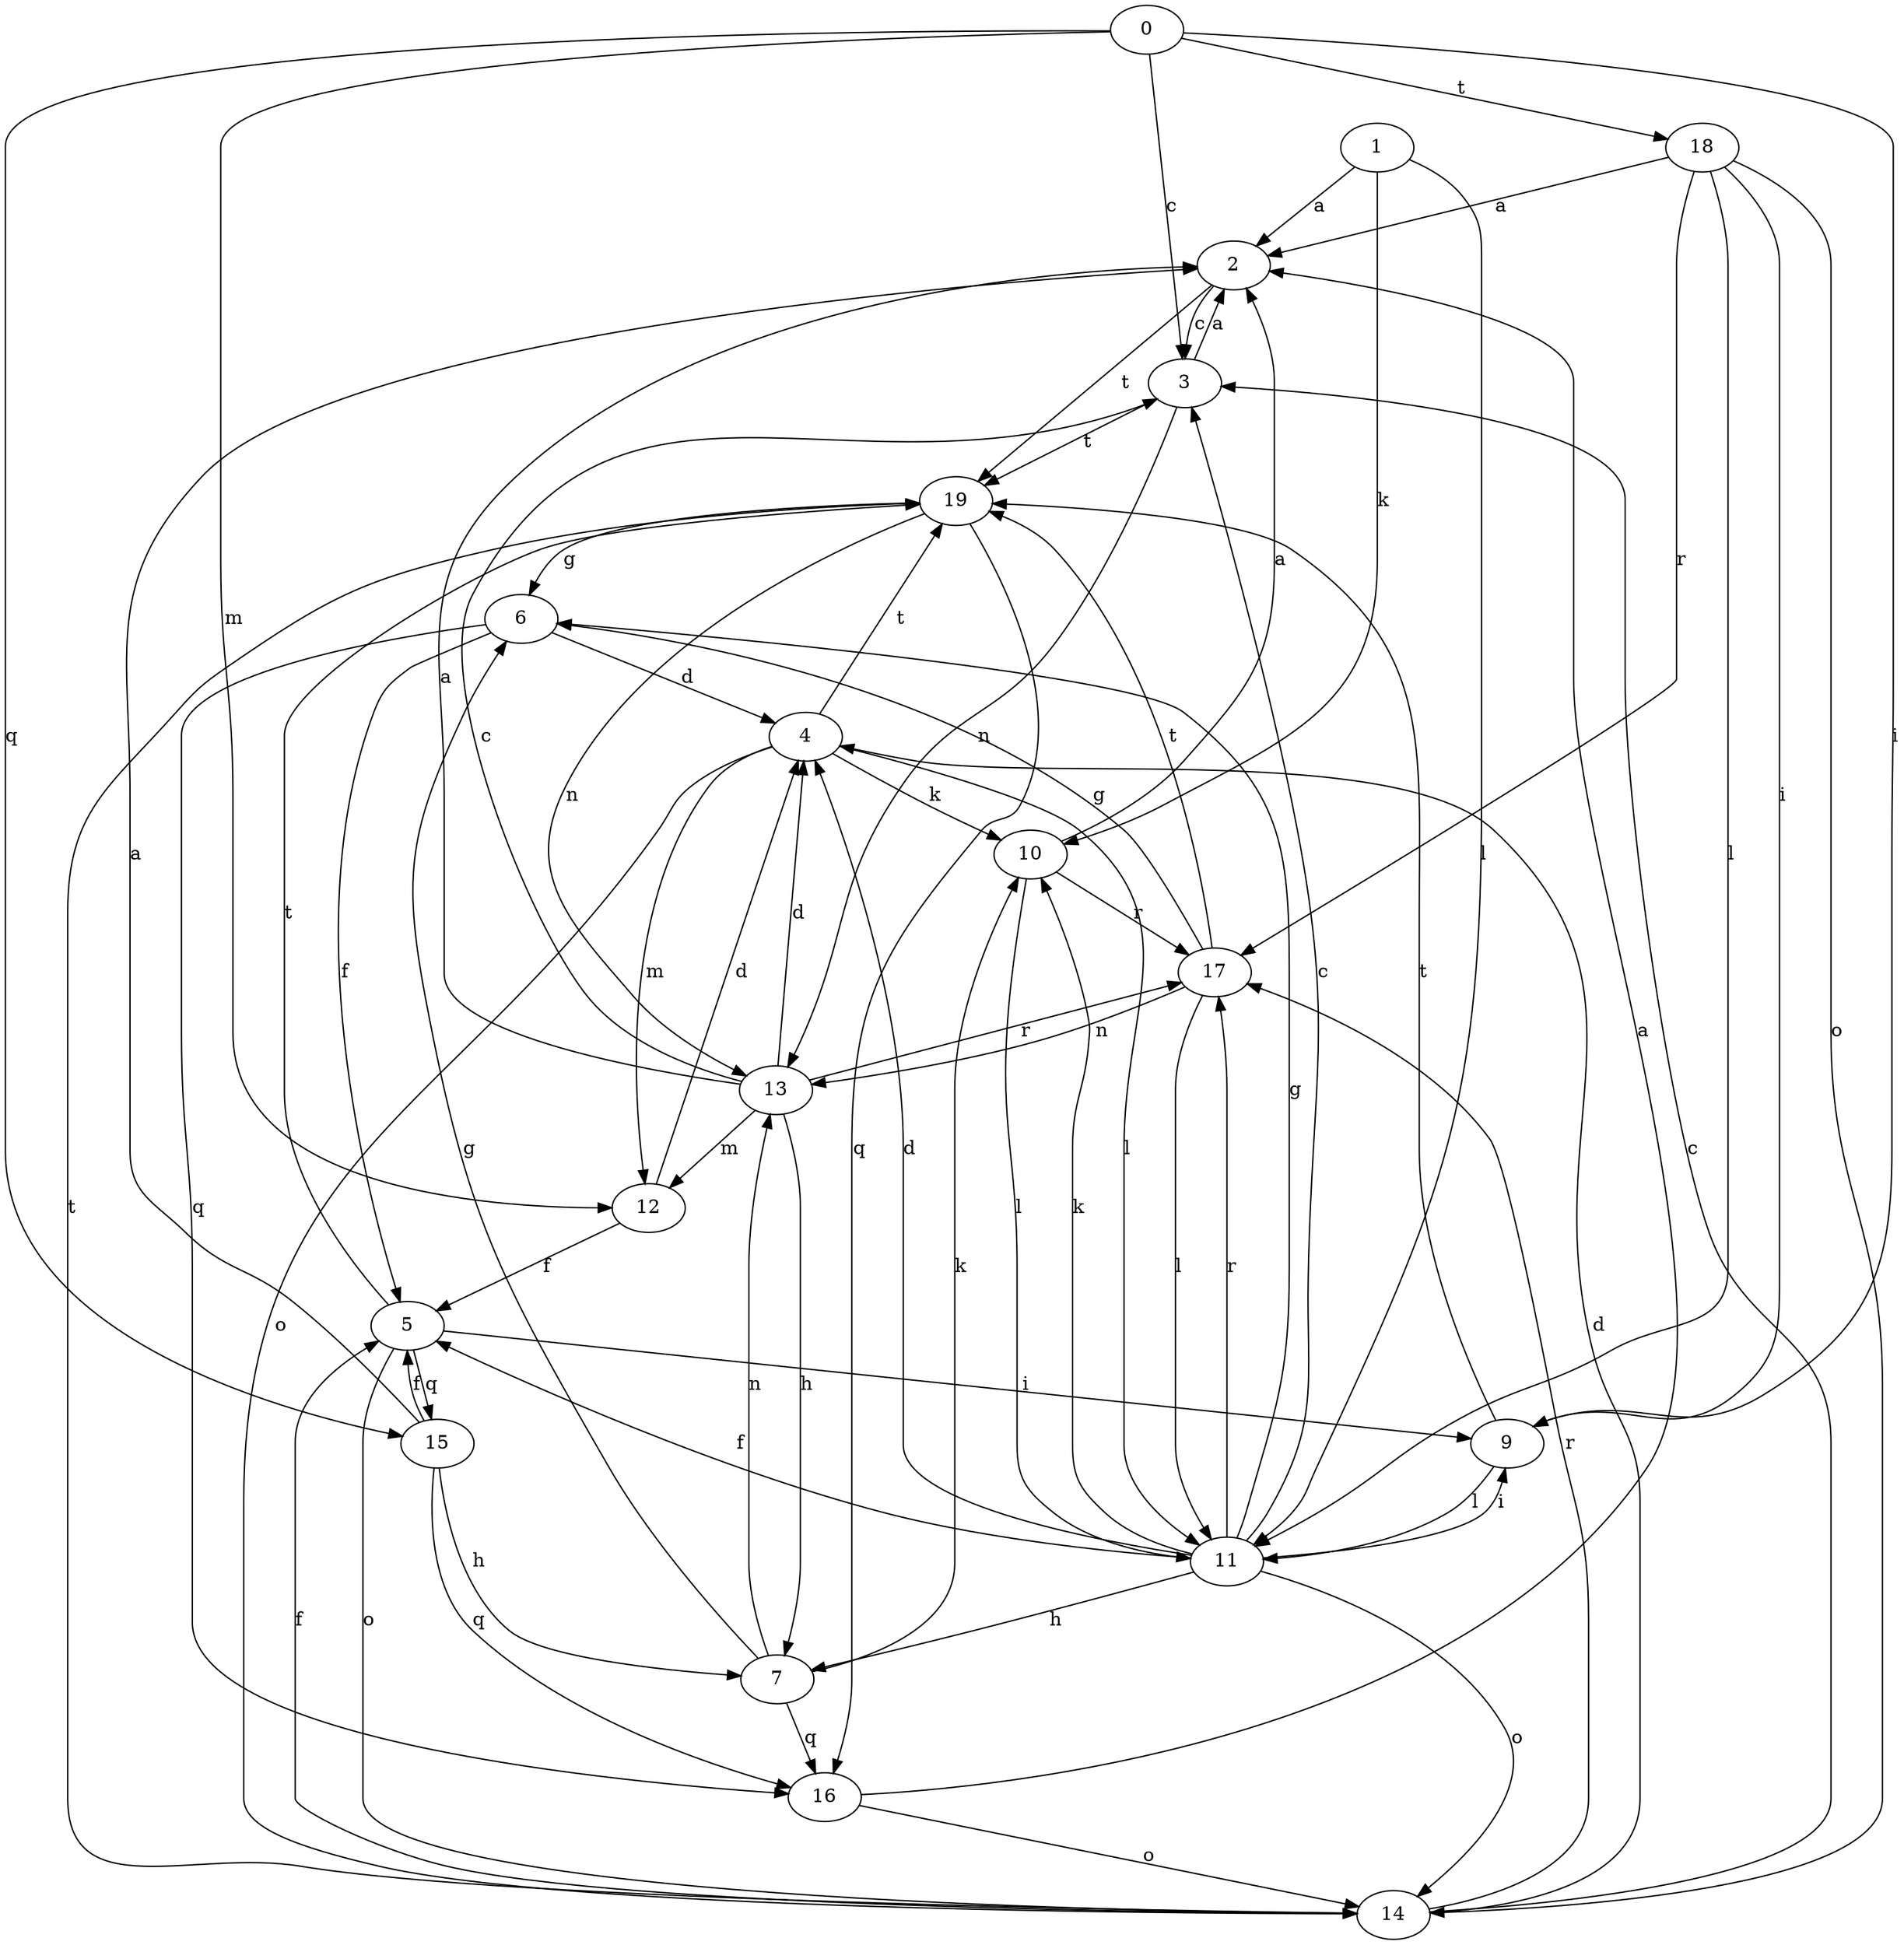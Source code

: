 strict digraph  {
1;
2;
3;
4;
5;
6;
7;
9;
10;
11;
12;
0;
13;
14;
15;
16;
17;
18;
19;
1 -> 2  [label=a];
1 -> 10  [label=k];
1 -> 11  [label=l];
2 -> 3  [label=c];
2 -> 19  [label=t];
3 -> 2  [label=a];
3 -> 13  [label=n];
3 -> 19  [label=t];
4 -> 10  [label=k];
4 -> 11  [label=l];
4 -> 12  [label=m];
4 -> 14  [label=o];
4 -> 19  [label=t];
5 -> 9  [label=i];
5 -> 14  [label=o];
5 -> 15  [label=q];
5 -> 19  [label=t];
6 -> 4  [label=d];
6 -> 5  [label=f];
6 -> 16  [label=q];
7 -> 6  [label=g];
7 -> 10  [label=k];
7 -> 13  [label=n];
7 -> 16  [label=q];
9 -> 11  [label=l];
9 -> 19  [label=t];
10 -> 2  [label=a];
10 -> 11  [label=l];
10 -> 17  [label=r];
11 -> 3  [label=c];
11 -> 4  [label=d];
11 -> 5  [label=f];
11 -> 6  [label=g];
11 -> 7  [label=h];
11 -> 9  [label=i];
11 -> 10  [label=k];
11 -> 14  [label=o];
11 -> 17  [label=r];
12 -> 4  [label=d];
12 -> 5  [label=f];
0 -> 3  [label=c];
0 -> 9  [label=i];
0 -> 12  [label=m];
0 -> 15  [label=q];
0 -> 18  [label=t];
13 -> 2  [label=a];
13 -> 3  [label=c];
13 -> 4  [label=d];
13 -> 7  [label=h];
13 -> 12  [label=m];
13 -> 17  [label=r];
14 -> 3  [label=c];
14 -> 4  [label=d];
14 -> 5  [label=f];
14 -> 17  [label=r];
14 -> 19  [label=t];
15 -> 2  [label=a];
15 -> 5  [label=f];
15 -> 7  [label=h];
15 -> 16  [label=q];
16 -> 2  [label=a];
16 -> 14  [label=o];
17 -> 6  [label=g];
17 -> 11  [label=l];
17 -> 13  [label=n];
17 -> 19  [label=t];
18 -> 2  [label=a];
18 -> 9  [label=i];
18 -> 11  [label=l];
18 -> 14  [label=o];
18 -> 17  [label=r];
19 -> 6  [label=g];
19 -> 13  [label=n];
19 -> 16  [label=q];
}

